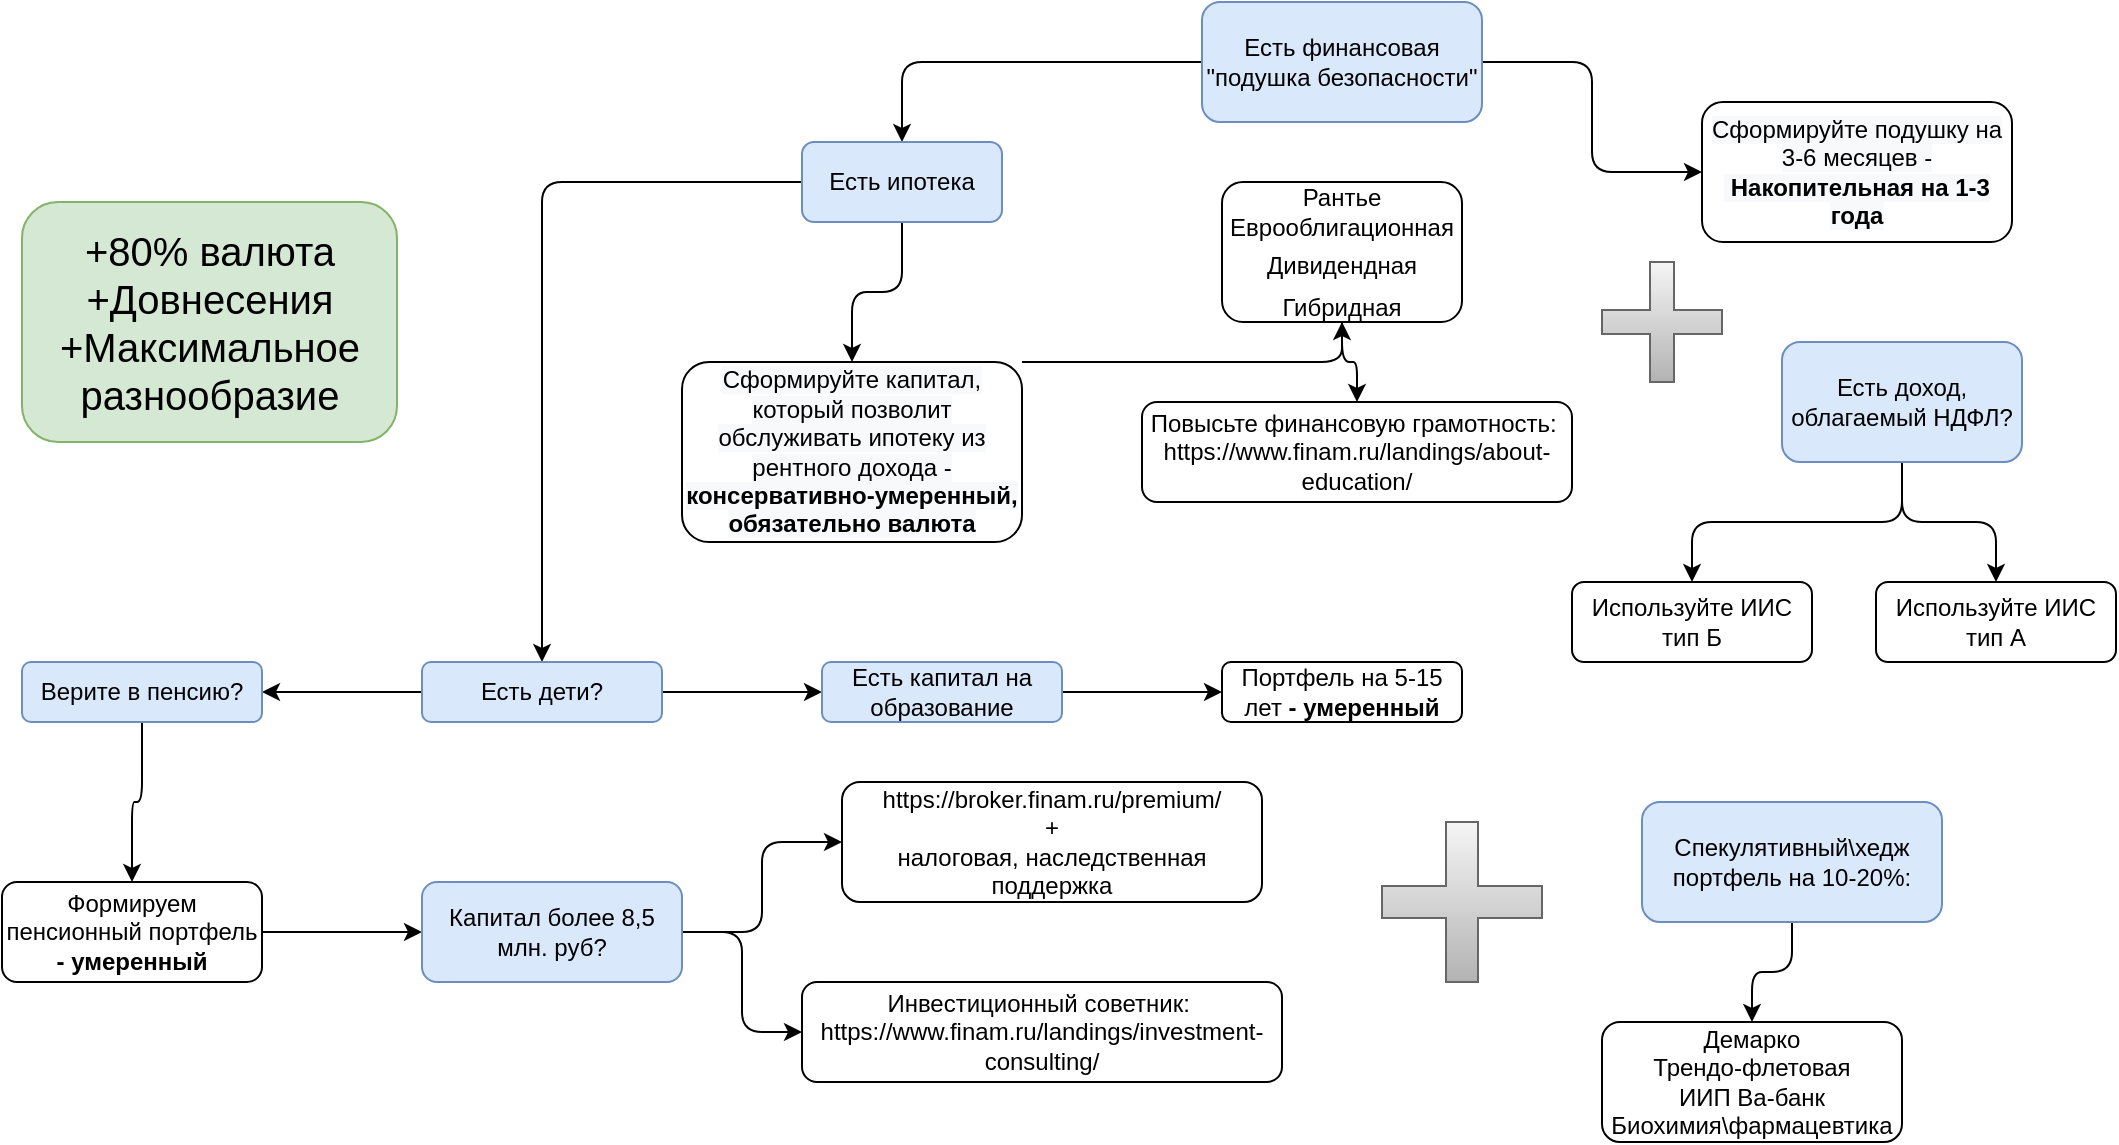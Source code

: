 <mxfile version="14.5.10" type="github">
  <diagram id="C5RBs43oDa-KdzZeNtuy" name="Page-1">
    <mxGraphModel dx="2249" dy="772" grid="1" gridSize="10" guides="1" tooltips="1" connect="1" arrows="1" fold="1" page="1" pageScale="1" pageWidth="827" pageHeight="1169" math="0" shadow="0">
      <root>
        <mxCell id="WIyWlLk6GJQsqaUBKTNV-0" />
        <mxCell id="WIyWlLk6GJQsqaUBKTNV-1" parent="WIyWlLk6GJQsqaUBKTNV-0" />
        <mxCell id="j4OwykT1YIiqYT3F0PSi-14" value="" style="edgeStyle=orthogonalEdgeStyle;curved=0;rounded=1;sketch=0;orthogonalLoop=1;jettySize=auto;html=1;" parent="WIyWlLk6GJQsqaUBKTNV-1" source="WIyWlLk6GJQsqaUBKTNV-3" target="j4OwykT1YIiqYT3F0PSi-13" edge="1">
          <mxGeometry relative="1" as="geometry" />
        </mxCell>
        <mxCell id="j4OwykT1YIiqYT3F0PSi-21" value="" style="edgeStyle=orthogonalEdgeStyle;curved=0;rounded=1;sketch=0;orthogonalLoop=1;jettySize=auto;html=1;" parent="WIyWlLk6GJQsqaUBKTNV-1" source="WIyWlLk6GJQsqaUBKTNV-3" target="j4OwykT1YIiqYT3F0PSi-20" edge="1">
          <mxGeometry relative="1" as="geometry" />
        </mxCell>
        <mxCell id="WIyWlLk6GJQsqaUBKTNV-3" value="&lt;font style=&quot;font-size: 12px&quot;&gt;Есть финансовая &quot;подушка безопасности&quot;&lt;/font&gt;" style="rounded=1;whiteSpace=wrap;html=1;fontSize=12;glass=0;strokeWidth=1;shadow=0;fillColor=#dae8fc;strokeColor=#6c8ebf;" parent="WIyWlLk6GJQsqaUBKTNV-1" vertex="1">
          <mxGeometry x="370" y="10" width="140" height="60" as="geometry" />
        </mxCell>
        <mxCell id="j4OwykT1YIiqYT3F0PSi-12" value="" style="edgeStyle=orthogonalEdgeStyle;curved=0;rounded=1;sketch=0;orthogonalLoop=1;jettySize=auto;html=1;" parent="WIyWlLk6GJQsqaUBKTNV-1" source="j4OwykT1YIiqYT3F0PSi-10" target="j4OwykT1YIiqYT3F0PSi-11" edge="1">
          <mxGeometry relative="1" as="geometry" />
        </mxCell>
        <mxCell id="j4OwykT1YIiqYT3F0PSi-18" value="" style="edgeStyle=orthogonalEdgeStyle;curved=0;rounded=1;sketch=0;orthogonalLoop=1;jettySize=auto;html=1;" parent="WIyWlLk6GJQsqaUBKTNV-1" source="j4OwykT1YIiqYT3F0PSi-10" target="j4OwykT1YIiqYT3F0PSi-17" edge="1">
          <mxGeometry relative="1" as="geometry" />
        </mxCell>
        <mxCell id="j4OwykT1YIiqYT3F0PSi-10" value="&lt;font style=&quot;font-size: 12px&quot;&gt;Есть доход, облагаемый НДФЛ?&lt;/font&gt;" style="rounded=1;whiteSpace=wrap;html=1;fontSize=12;glass=0;strokeWidth=1;shadow=0;fillColor=#dae8fc;strokeColor=#6c8ebf;" parent="WIyWlLk6GJQsqaUBKTNV-1" vertex="1">
          <mxGeometry x="660" y="180" width="120" height="60" as="geometry" />
        </mxCell>
        <mxCell id="j4OwykT1YIiqYT3F0PSi-11" value="&lt;font style=&quot;font-size: 12px&quot;&gt;Используйте ИИС тип А&lt;/font&gt;" style="rounded=1;whiteSpace=wrap;html=1;fontSize=12;glass=0;strokeWidth=1;shadow=0;" parent="WIyWlLk6GJQsqaUBKTNV-1" vertex="1">
          <mxGeometry x="707" y="300" width="120" height="40" as="geometry" />
        </mxCell>
        <mxCell id="j4OwykT1YIiqYT3F0PSi-13" value="&lt;font style=&quot;font-size: 12px&quot;&gt;&lt;span style=&quot;color: rgb(0 , 0 , 0) ; font-family: &amp;#34;helvetica&amp;#34; ; font-style: normal ; font-weight: 400 ; letter-spacing: normal ; text-align: center ; text-indent: 0px ; text-transform: none ; word-spacing: 0px ; background-color: rgb(248 , 249 , 250) ; display: inline ; float: none&quot;&gt;Сформируйте подушку на 3-6 месяцев -&lt;span&gt;&amp;nbsp;&lt;/span&gt;&lt;/span&gt;&lt;b style=&quot;color: rgb(0 , 0 , 0) ; font-family: &amp;#34;helvetica&amp;#34; ; font-style: normal ; letter-spacing: normal ; text-align: center ; text-indent: 0px ; text-transform: none ; word-spacing: 0px ; background-color: rgb(248 , 249 , 250)&quot;&gt;Накопительная на 1-3 года&lt;/b&gt;&lt;br&gt;&lt;/font&gt;" style="whiteSpace=wrap;html=1;rounded=1;shadow=0;strokeWidth=1;glass=0;" parent="WIyWlLk6GJQsqaUBKTNV-1" vertex="1">
          <mxGeometry x="620" y="60" width="155" height="70" as="geometry" />
        </mxCell>
        <mxCell id="j4OwykT1YIiqYT3F0PSi-17" value="&lt;font style=&quot;font-size: 12px&quot;&gt;Используйте ИИС тип Б&lt;/font&gt;" style="rounded=1;whiteSpace=wrap;html=1;fontSize=12;glass=0;strokeWidth=1;shadow=0;" parent="WIyWlLk6GJQsqaUBKTNV-1" vertex="1">
          <mxGeometry x="555" y="300" width="120" height="40" as="geometry" />
        </mxCell>
        <mxCell id="j4OwykT1YIiqYT3F0PSi-19" value="&lt;span style=&quot;font-size: 26px&quot;&gt;&lt;br&gt;&lt;/span&gt;" style="edgeLabel;html=1;align=center;verticalAlign=middle;resizable=0;points=[];" parent="WIyWlLk6GJQsqaUBKTNV-1" vertex="1" connectable="0">
          <mxGeometry x="270" y="30" as="geometry">
            <mxPoint x="38" y="166" as="offset" />
          </mxGeometry>
        </mxCell>
        <mxCell id="j4OwykT1YIiqYT3F0PSi-33" value="" style="edgeStyle=orthogonalEdgeStyle;curved=0;rounded=1;sketch=0;orthogonalLoop=1;jettySize=auto;html=1;" parent="WIyWlLk6GJQsqaUBKTNV-1" source="j4OwykT1YIiqYT3F0PSi-20" target="j4OwykT1YIiqYT3F0PSi-32" edge="1">
          <mxGeometry relative="1" as="geometry" />
        </mxCell>
        <mxCell id="j4OwykT1YIiqYT3F0PSi-40" value="" style="edgeStyle=orthogonalEdgeStyle;curved=0;rounded=1;sketch=0;orthogonalLoop=1;jettySize=auto;html=1;" parent="WIyWlLk6GJQsqaUBKTNV-1" source="j4OwykT1YIiqYT3F0PSi-20" target="j4OwykT1YIiqYT3F0PSi-39" edge="1">
          <mxGeometry relative="1" as="geometry" />
        </mxCell>
        <mxCell id="j4OwykT1YIiqYT3F0PSi-20" value="&lt;font style=&quot;font-size: 12px&quot;&gt;Есть ипотека&lt;/font&gt;" style="rounded=1;whiteSpace=wrap;html=1;fontSize=12;glass=0;strokeWidth=1;shadow=0;fillColor=#dae8fc;strokeColor=#6c8ebf;" parent="WIyWlLk6GJQsqaUBKTNV-1" vertex="1">
          <mxGeometry x="170" y="80" width="100" height="40" as="geometry" />
        </mxCell>
        <mxCell id="j4OwykT1YIiqYT3F0PSi-28" value="Повысьте финансовую грамотность:&amp;nbsp;&lt;br&gt;https://www.finam.ru/landings/about-education/" style="whiteSpace=wrap;html=1;rounded=1;shadow=0;strokeWidth=1;glass=0;" parent="WIyWlLk6GJQsqaUBKTNV-1" vertex="1">
          <mxGeometry x="340" y="210" width="215" height="50" as="geometry" />
        </mxCell>
        <mxCell id="j4OwykT1YIiqYT3F0PSi-35" value="" style="edgeStyle=orthogonalEdgeStyle;curved=0;rounded=1;sketch=0;orthogonalLoop=1;jettySize=auto;html=1;" parent="WIyWlLk6GJQsqaUBKTNV-1" source="j4OwykT1YIiqYT3F0PSi-30" target="j4OwykT1YIiqYT3F0PSi-28" edge="1">
          <mxGeometry relative="1" as="geometry" />
        </mxCell>
        <mxCell id="j4OwykT1YIiqYT3F0PSi-30" value="&lt;font&gt;Рантье&lt;br&gt;Еврооблигационная&lt;br&gt;&lt;/font&gt;&lt;h2 class=&quot;b-main-title float_left&quot; style=&quot;outline: none ; margin: 0px ; padding: 0px 0px 4px ; font-weight: normal ; font-stretch: normal ; line-height: 1.2 ; font-family: &amp;#34;arial&amp;#34; , sans-serif ; background-color: rgb(255 , 255 , 255)&quot;&gt;&lt;span style=&quot;font-size: 12px&quot;&gt;Дивидендная&lt;/span&gt;&lt;/h2&gt;&lt;div&gt;Гибридная&lt;/div&gt;" style="whiteSpace=wrap;html=1;rounded=1;shadow=0;strokeWidth=1;glass=0;" parent="WIyWlLk6GJQsqaUBKTNV-1" vertex="1">
          <mxGeometry x="380" y="100" width="120" height="70" as="geometry" />
        </mxCell>
        <mxCell id="j4OwykT1YIiqYT3F0PSi-34" value="" style="edgeStyle=orthogonalEdgeStyle;curved=0;rounded=1;sketch=0;orthogonalLoop=1;jettySize=auto;html=1;" parent="WIyWlLk6GJQsqaUBKTNV-1" source="j4OwykT1YIiqYT3F0PSi-32" target="j4OwykT1YIiqYT3F0PSi-30" edge="1">
          <mxGeometry relative="1" as="geometry">
            <Array as="points">
              <mxPoint x="440" y="190" />
            </Array>
          </mxGeometry>
        </mxCell>
        <mxCell id="j4OwykT1YIiqYT3F0PSi-32" value="&lt;span style=&quot;color: rgb(0 , 0 , 0) ; font-family: &amp;#34;helvetica&amp;#34; ; font-size: 12px ; font-style: normal ; font-weight: 400 ; letter-spacing: normal ; text-align: center ; text-indent: 0px ; text-transform: none ; word-spacing: 0px ; background-color: rgb(248 , 249 , 250) ; display: inline ; float: none&quot;&gt;Сформируйте капитал, который позволит обслуживать ипотеку из рентного дохода - &lt;/span&gt;&lt;span style=&quot;color: rgb(0 , 0 , 0) ; font-family: &amp;#34;helvetica&amp;#34; ; font-size: 12px ; font-style: normal ; letter-spacing: normal ; text-align: center ; text-indent: 0px ; text-transform: none ; word-spacing: 0px ; background-color: rgb(248 , 249 , 250) ; display: inline ; float: none&quot;&gt;&lt;b&gt;консервативно-умеренный, обязательно валюта&lt;/b&gt;&lt;/span&gt;" style="whiteSpace=wrap;html=1;rounded=1;shadow=0;strokeWidth=1;glass=0;" parent="WIyWlLk6GJQsqaUBKTNV-1" vertex="1">
          <mxGeometry x="110" y="190" width="170" height="90" as="geometry" />
        </mxCell>
        <mxCell id="j4OwykT1YIiqYT3F0PSi-42" value="" style="edgeStyle=orthogonalEdgeStyle;curved=0;rounded=1;sketch=0;orthogonalLoop=1;jettySize=auto;html=1;" parent="WIyWlLk6GJQsqaUBKTNV-1" source="j4OwykT1YIiqYT3F0PSi-39" target="j4OwykT1YIiqYT3F0PSi-41" edge="1">
          <mxGeometry relative="1" as="geometry" />
        </mxCell>
        <mxCell id="j4OwykT1YIiqYT3F0PSi-44" value="" style="edgeStyle=orthogonalEdgeStyle;curved=0;rounded=1;sketch=0;orthogonalLoop=1;jettySize=auto;html=1;" parent="WIyWlLk6GJQsqaUBKTNV-1" source="j4OwykT1YIiqYT3F0PSi-39" target="j4OwykT1YIiqYT3F0PSi-43" edge="1">
          <mxGeometry relative="1" as="geometry" />
        </mxCell>
        <mxCell id="j4OwykT1YIiqYT3F0PSi-39" value="Есть дети?" style="rounded=1;whiteSpace=wrap;html=1;fontSize=12;glass=0;strokeWidth=1;shadow=0;fillColor=#dae8fc;strokeColor=#6c8ebf;" parent="WIyWlLk6GJQsqaUBKTNV-1" vertex="1">
          <mxGeometry x="-20" y="340" width="120" height="30" as="geometry" />
        </mxCell>
        <mxCell id="j4OwykT1YIiqYT3F0PSi-46" value="" style="edgeStyle=orthogonalEdgeStyle;curved=0;rounded=1;sketch=0;orthogonalLoop=1;jettySize=auto;html=1;" parent="WIyWlLk6GJQsqaUBKTNV-1" source="j4OwykT1YIiqYT3F0PSi-41" target="j4OwykT1YIiqYT3F0PSi-45" edge="1">
          <mxGeometry relative="1" as="geometry" />
        </mxCell>
        <mxCell id="j4OwykT1YIiqYT3F0PSi-41" value="Есть капитал на образование" style="rounded=1;whiteSpace=wrap;html=1;fontSize=12;glass=0;strokeWidth=1;shadow=0;fillColor=#dae8fc;strokeColor=#6c8ebf;" parent="WIyWlLk6GJQsqaUBKTNV-1" vertex="1">
          <mxGeometry x="180" y="340" width="120" height="30" as="geometry" />
        </mxCell>
        <mxCell id="j4OwykT1YIiqYT3F0PSi-50" value="" style="edgeStyle=orthogonalEdgeStyle;curved=0;rounded=1;sketch=0;orthogonalLoop=1;jettySize=auto;html=1;" parent="WIyWlLk6GJQsqaUBKTNV-1" source="j4OwykT1YIiqYT3F0PSi-43" target="j4OwykT1YIiqYT3F0PSi-49" edge="1">
          <mxGeometry relative="1" as="geometry" />
        </mxCell>
        <mxCell id="j4OwykT1YIiqYT3F0PSi-43" value="Верите в пенсию?" style="rounded=1;whiteSpace=wrap;html=1;fontSize=12;glass=0;strokeWidth=1;shadow=0;fillColor=#dae8fc;strokeColor=#6c8ebf;" parent="WIyWlLk6GJQsqaUBKTNV-1" vertex="1">
          <mxGeometry x="-220" y="340" width="120" height="30" as="geometry" />
        </mxCell>
        <mxCell id="j4OwykT1YIiqYT3F0PSi-45" value="Портфель на 5-15 лет &lt;b&gt;- умеренный&lt;/b&gt;" style="rounded=1;whiteSpace=wrap;html=1;fontSize=12;glass=0;strokeWidth=1;shadow=0;" parent="WIyWlLk6GJQsqaUBKTNV-1" vertex="1">
          <mxGeometry x="380" y="340" width="120" height="30" as="geometry" />
        </mxCell>
        <mxCell id="j4OwykT1YIiqYT3F0PSi-52" value="" style="edgeStyle=orthogonalEdgeStyle;curved=0;rounded=1;sketch=0;orthogonalLoop=1;jettySize=auto;html=1;" parent="WIyWlLk6GJQsqaUBKTNV-1" source="j4OwykT1YIiqYT3F0PSi-49" target="j4OwykT1YIiqYT3F0PSi-51" edge="1">
          <mxGeometry relative="1" as="geometry" />
        </mxCell>
        <mxCell id="j4OwykT1YIiqYT3F0PSi-49" value="Формируем пенсионный портфель &lt;b&gt;- умеренный&lt;/b&gt;" style="rounded=1;whiteSpace=wrap;html=1;fontSize=12;glass=0;strokeWidth=1;shadow=0;" parent="WIyWlLk6GJQsqaUBKTNV-1" vertex="1">
          <mxGeometry x="-230" y="450" width="130" height="50" as="geometry" />
        </mxCell>
        <mxCell id="j4OwykT1YIiqYT3F0PSi-54" value="" style="edgeStyle=orthogonalEdgeStyle;curved=0;rounded=1;sketch=0;orthogonalLoop=1;jettySize=auto;html=1;" parent="WIyWlLk6GJQsqaUBKTNV-1" source="j4OwykT1YIiqYT3F0PSi-51" target="j4OwykT1YIiqYT3F0PSi-53" edge="1">
          <mxGeometry relative="1" as="geometry" />
        </mxCell>
        <mxCell id="j4OwykT1YIiqYT3F0PSi-60" value="" style="edgeStyle=orthogonalEdgeStyle;curved=0;rounded=1;sketch=0;orthogonalLoop=1;jettySize=auto;html=1;" parent="WIyWlLk6GJQsqaUBKTNV-1" source="j4OwykT1YIiqYT3F0PSi-51" target="j4OwykT1YIiqYT3F0PSi-59" edge="1">
          <mxGeometry relative="1" as="geometry" />
        </mxCell>
        <mxCell id="j4OwykT1YIiqYT3F0PSi-51" value="Капитал более 8,5 млн. руб?" style="rounded=1;whiteSpace=wrap;html=1;fontSize=12;glass=0;strokeWidth=1;shadow=0;fillColor=#dae8fc;strokeColor=#6c8ebf;" parent="WIyWlLk6GJQsqaUBKTNV-1" vertex="1">
          <mxGeometry x="-20" y="450" width="130" height="50" as="geometry" />
        </mxCell>
        <mxCell id="j4OwykT1YIiqYT3F0PSi-53" value="https://broker.finam.ru/premium/&lt;br&gt;+&lt;br&gt;налоговая, наследственная поддержка" style="rounded=1;whiteSpace=wrap;html=1;fontSize=12;glass=0;strokeWidth=1;shadow=0;" parent="WIyWlLk6GJQsqaUBKTNV-1" vertex="1">
          <mxGeometry x="190" y="400" width="210" height="60" as="geometry" />
        </mxCell>
        <mxCell id="j4OwykT1YIiqYT3F0PSi-59" value="Инвестиционный советник:&amp;nbsp;&lt;br&gt;https://www.finam.ru/landings/investment-consulting/" style="rounded=1;whiteSpace=wrap;html=1;fontSize=12;glass=0;strokeWidth=1;shadow=0;" parent="WIyWlLk6GJQsqaUBKTNV-1" vertex="1">
          <mxGeometry x="170" y="500" width="240" height="50" as="geometry" />
        </mxCell>
        <mxCell id="j4OwykT1YIiqYT3F0PSi-63" value="" style="edgeStyle=orthogonalEdgeStyle;curved=0;rounded=1;sketch=0;orthogonalLoop=1;jettySize=auto;html=1;" parent="WIyWlLk6GJQsqaUBKTNV-1" source="j4OwykT1YIiqYT3F0PSi-61" target="j4OwykT1YIiqYT3F0PSi-62" edge="1">
          <mxGeometry relative="1" as="geometry" />
        </mxCell>
        <mxCell id="j4OwykT1YIiqYT3F0PSi-61" value="Спекулятивный\хедж портфель на 10-20%:" style="rounded=1;whiteSpace=wrap;html=1;fontSize=12;glass=0;strokeWidth=1;shadow=0;fillColor=#dae8fc;strokeColor=#6c8ebf;" parent="WIyWlLk6GJQsqaUBKTNV-1" vertex="1">
          <mxGeometry x="590" y="410" width="150" height="60" as="geometry" />
        </mxCell>
        <mxCell id="j4OwykT1YIiqYT3F0PSi-62" value="Демарко&lt;br&gt;Трендо-флетовая&lt;br&gt;ИИП Ва-банк&lt;br&gt;Биохимия\фармацевтика" style="rounded=1;whiteSpace=wrap;html=1;fontSize=12;glass=0;strokeWidth=1;shadow=0;" parent="WIyWlLk6GJQsqaUBKTNV-1" vertex="1">
          <mxGeometry x="570" y="520" width="150" height="60" as="geometry" />
        </mxCell>
        <mxCell id="j4OwykT1YIiqYT3F0PSi-71" value="&lt;font style=&quot;font-size: 20px&quot;&gt;+80% валюта&lt;br&gt;+Довнесения&lt;br&gt;+Максимальное разнообразие&lt;/font&gt;" style="rounded=1;whiteSpace=wrap;html=1;fontSize=12;glass=0;strokeWidth=1;shadow=0;fillColor=#d5e8d4;strokeColor=#82b366;" parent="WIyWlLk6GJQsqaUBKTNV-1" vertex="1">
          <mxGeometry x="-220" y="110" width="187.5" height="120" as="geometry" />
        </mxCell>
        <mxCell id="j4OwykT1YIiqYT3F0PSi-97" value="" style="shape=cross;whiteSpace=wrap;html=1;rounded=1;shadow=0;glass=0;strokeWidth=1;gradientColor=#b3b3b3;fillColor=#f5f5f5;strokeColor=#666666;" parent="WIyWlLk6GJQsqaUBKTNV-1" vertex="1">
          <mxGeometry x="460" y="420" width="80" height="80" as="geometry" />
        </mxCell>
        <mxCell id="j4OwykT1YIiqYT3F0PSi-99" value="" style="shape=cross;whiteSpace=wrap;html=1;rounded=1;shadow=0;glass=0;strokeWidth=1;gradientColor=#b3b3b3;fillColor=#f5f5f5;strokeColor=#666666;" parent="WIyWlLk6GJQsqaUBKTNV-1" vertex="1">
          <mxGeometry x="570" y="140" width="60" height="60" as="geometry" />
        </mxCell>
      </root>
    </mxGraphModel>
  </diagram>
</mxfile>
